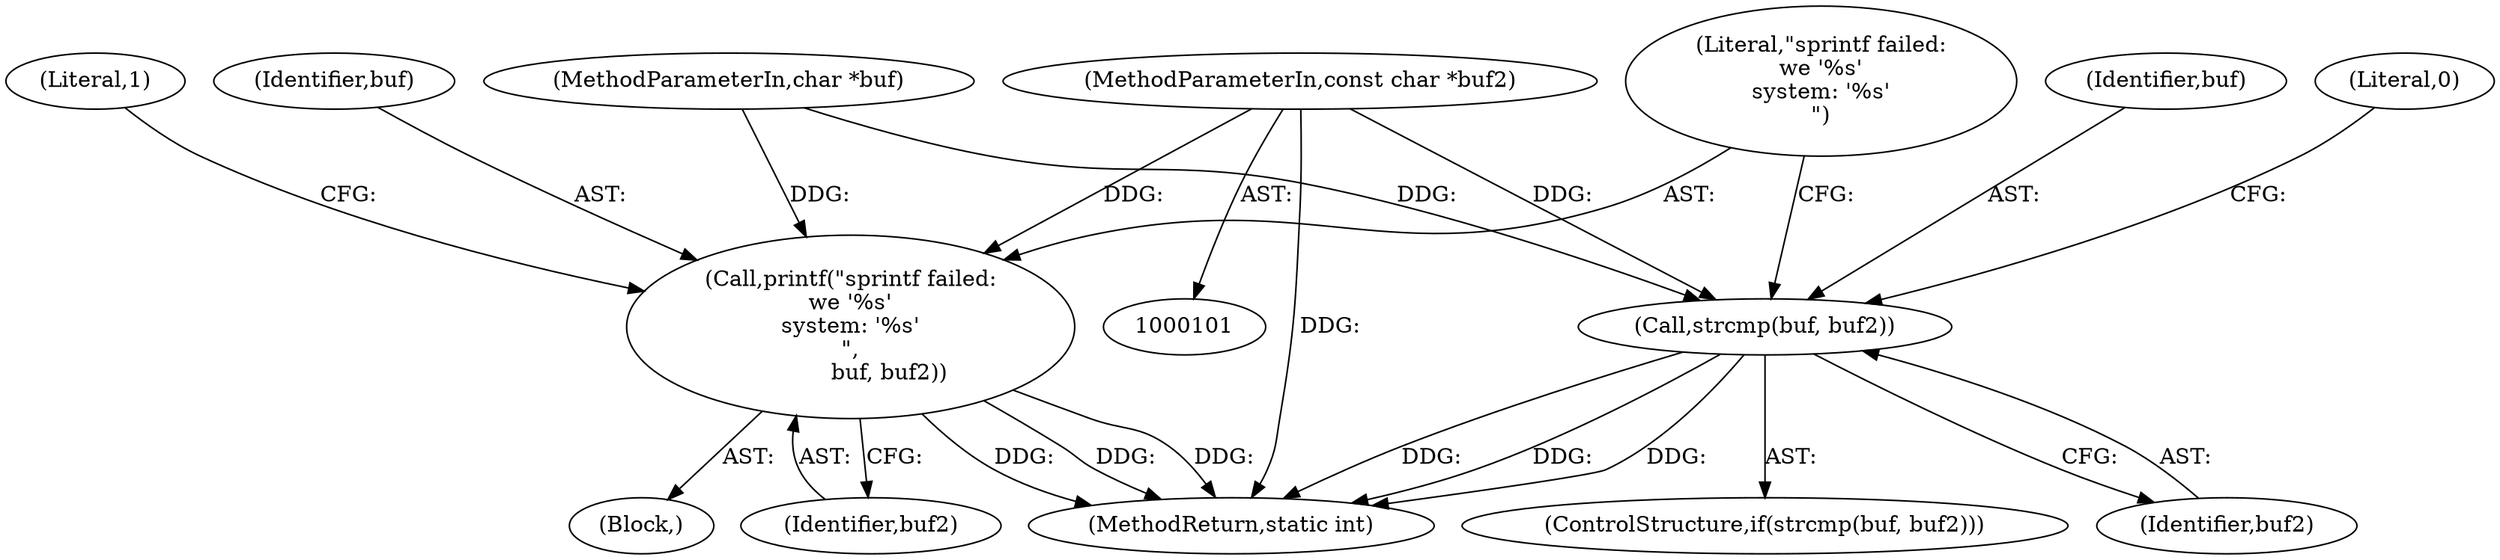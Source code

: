 digraph "1_curl_curl-7_51_0-162-g3ab3c16_0@pointer" {
"1000103" [label="(MethodParameterIn,const char *buf2)"];
"1000106" [label="(Call,strcmp(buf, buf2))"];
"1000110" [label="(Call,printf(\"sprintf failed:\nwe '%s'\nsystem: '%s'\n\",\n           buf, buf2))"];
"1000108" [label="(Identifier,buf2)"];
"1000107" [label="(Identifier,buf)"];
"1000110" [label="(Call,printf(\"sprintf failed:\nwe '%s'\nsystem: '%s'\n\",\n           buf, buf2))"];
"1000115" [label="(Literal,1)"];
"1000112" [label="(Identifier,buf)"];
"1000109" [label="(Block,)"];
"1000111" [label="(Literal,\"sprintf failed:\nwe '%s'\nsystem: '%s'\n\")"];
"1000103" [label="(MethodParameterIn,const char *buf2)"];
"1000117" [label="(Literal,0)"];
"1000102" [label="(MethodParameterIn,char *buf)"];
"1000118" [label="(MethodReturn,static int)"];
"1000113" [label="(Identifier,buf2)"];
"1000106" [label="(Call,strcmp(buf, buf2))"];
"1000105" [label="(ControlStructure,if(strcmp(buf, buf2)))"];
"1000103" -> "1000101"  [label="AST: "];
"1000103" -> "1000118"  [label="DDG: "];
"1000103" -> "1000106"  [label="DDG: "];
"1000103" -> "1000110"  [label="DDG: "];
"1000106" -> "1000105"  [label="AST: "];
"1000106" -> "1000108"  [label="CFG: "];
"1000107" -> "1000106"  [label="AST: "];
"1000108" -> "1000106"  [label="AST: "];
"1000111" -> "1000106"  [label="CFG: "];
"1000117" -> "1000106"  [label="CFG: "];
"1000106" -> "1000118"  [label="DDG: "];
"1000106" -> "1000118"  [label="DDG: "];
"1000106" -> "1000118"  [label="DDG: "];
"1000102" -> "1000106"  [label="DDG: "];
"1000110" -> "1000109"  [label="AST: "];
"1000110" -> "1000113"  [label="CFG: "];
"1000111" -> "1000110"  [label="AST: "];
"1000112" -> "1000110"  [label="AST: "];
"1000113" -> "1000110"  [label="AST: "];
"1000115" -> "1000110"  [label="CFG: "];
"1000110" -> "1000118"  [label="DDG: "];
"1000110" -> "1000118"  [label="DDG: "];
"1000110" -> "1000118"  [label="DDG: "];
"1000102" -> "1000110"  [label="DDG: "];
}
